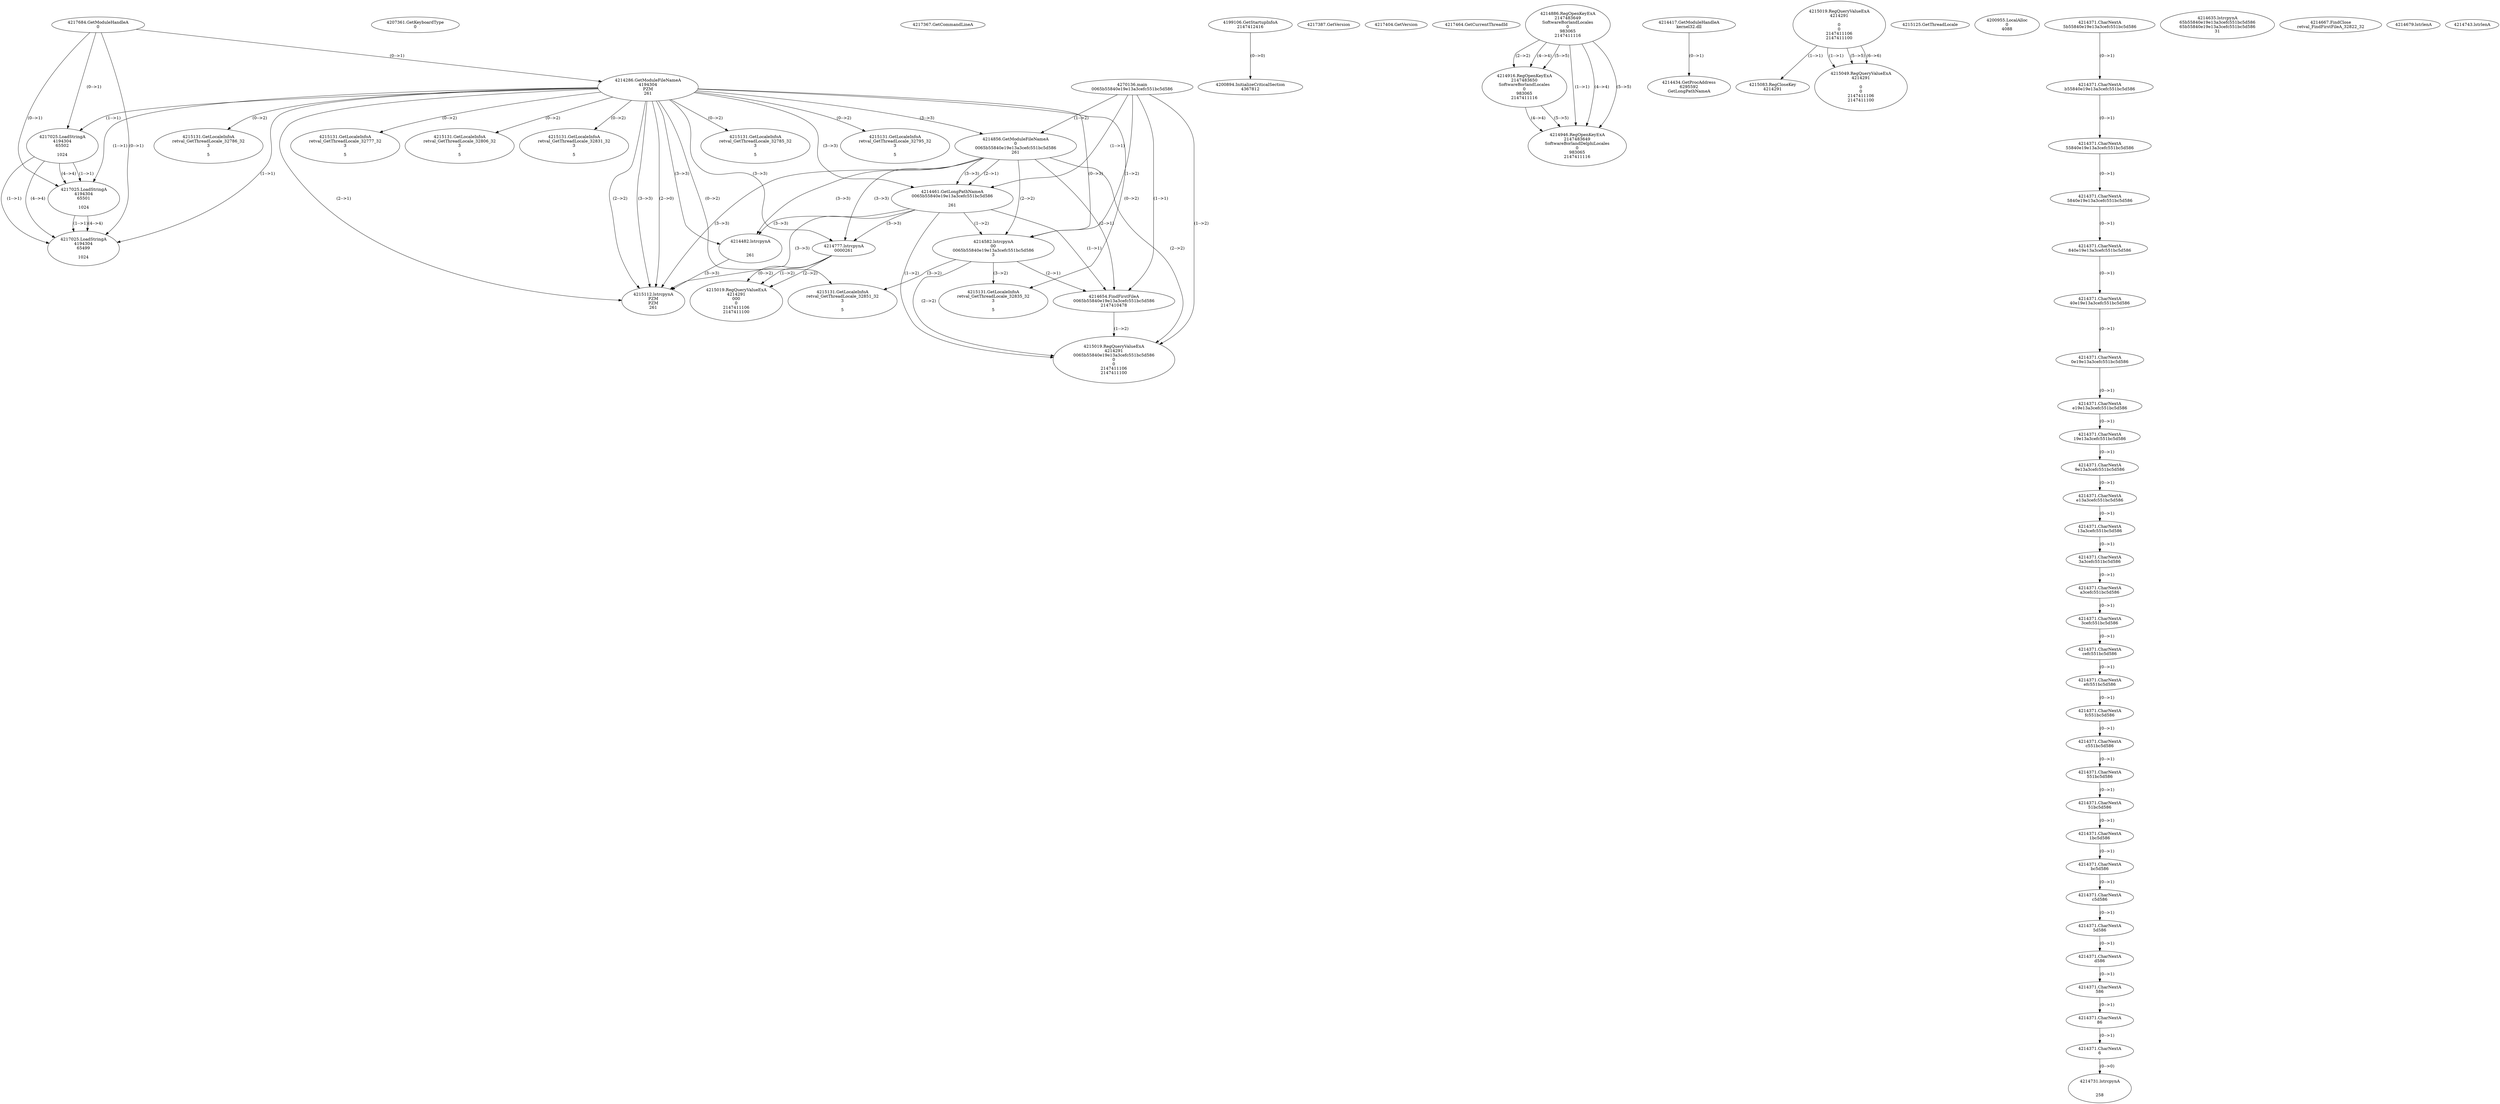 // Global SCDG with merge call
digraph {
	0 [label="4270136.main
0065b55840e19e13a3cefc551bc5d586"]
	1 [label="4217684.GetModuleHandleA
0"]
	2 [label="4207361.GetKeyboardType
0"]
	3 [label="4217367.GetCommandLineA
"]
	4 [label="4199106.GetStartupInfoA
2147412416"]
	5 [label="4217387.GetVersion
"]
	6 [label="4217404.GetVersion
"]
	7 [label="4217464.GetCurrentThreadId
"]
	8 [label="4214286.GetModuleFileNameA
4194304
PZM
261"]
	1 -> 8 [label="(0-->1)"]
	9 [label="4214856.GetModuleFileNameA
0
0065b55840e19e13a3cefc551bc5d586
261"]
	0 -> 9 [label="(1-->2)"]
	8 -> 9 [label="(3-->3)"]
	10 [label="4214886.RegOpenKeyExA
2147483649
Software\Borland\Locales
0
983065
2147411116"]
	11 [label="4214916.RegOpenKeyExA
2147483650
Software\Borland\Locales
0
983065
2147411116"]
	10 -> 11 [label="(2-->2)"]
	10 -> 11 [label="(4-->4)"]
	10 -> 11 [label="(5-->5)"]
	12 [label="4214417.GetModuleHandleA
kernel32.dll"]
	13 [label="4214434.GetProcAddress
6295592
GetLongPathNameA"]
	12 -> 13 [label="(0-->1)"]
	14 [label="4214461.GetLongPathNameA
0065b55840e19e13a3cefc551bc5d586

261"]
	0 -> 14 [label="(1-->1)"]
	9 -> 14 [label="(2-->1)"]
	8 -> 14 [label="(3-->3)"]
	9 -> 14 [label="(3-->3)"]
	15 [label="4214482.lstrcpynA


261"]
	8 -> 15 [label="(3-->3)"]
	9 -> 15 [label="(3-->3)"]
	14 -> 15 [label="(3-->3)"]
	16 [label="4215019.RegQueryValueExA
4214291

0
0
2147411106
2147411100"]
	17 [label="4215083.RegCloseKey
4214291"]
	16 -> 17 [label="(1-->1)"]
	18 [label="4215112.lstrcpynA
PZM
PZM
261"]
	8 -> 18 [label="(2-->1)"]
	8 -> 18 [label="(2-->2)"]
	8 -> 18 [label="(3-->3)"]
	9 -> 18 [label="(3-->3)"]
	14 -> 18 [label="(3-->3)"]
	15 -> 18 [label="(3-->3)"]
	8 -> 18 [label="(2-->0)"]
	19 [label="4215125.GetThreadLocale
"]
	20 [label="4215131.GetLocaleInfoA
retval_GetThreadLocale_32786_32
3

5"]
	8 -> 20 [label="(0-->2)"]
	21 [label="4217025.LoadStringA
4194304
65502

1024"]
	1 -> 21 [label="(0-->1)"]
	8 -> 21 [label="(1-->1)"]
	22 [label="4217025.LoadStringA
4194304
65501

1024"]
	1 -> 22 [label="(0-->1)"]
	8 -> 22 [label="(1-->1)"]
	21 -> 22 [label="(1-->1)"]
	21 -> 22 [label="(4-->4)"]
	23 [label="4217025.LoadStringA
4194304
65499

1024"]
	1 -> 23 [label="(0-->1)"]
	8 -> 23 [label="(1-->1)"]
	21 -> 23 [label="(1-->1)"]
	22 -> 23 [label="(1-->1)"]
	21 -> 23 [label="(4-->4)"]
	22 -> 23 [label="(4-->4)"]
	24 [label="4200894.InitializeCriticalSection
4367812"]
	4 -> 24 [label="(0-->0)"]
	25 [label="4200955.LocalAlloc
0
4088"]
	26 [label="4214946.RegOpenKeyExA
2147483649
Software\Borland\Delphi\Locales
0
983065
2147411116"]
	10 -> 26 [label="(1-->1)"]
	10 -> 26 [label="(4-->4)"]
	11 -> 26 [label="(4-->4)"]
	10 -> 26 [label="(5-->5)"]
	11 -> 26 [label="(5-->5)"]
	27 [label="4215131.GetLocaleInfoA
retval_GetThreadLocale_32777_32
3

5"]
	8 -> 27 [label="(0-->2)"]
	28 [label="4215131.GetLocaleInfoA
retval_GetThreadLocale_32806_32
3

5"]
	8 -> 28 [label="(0-->2)"]
	29 [label="4215049.RegQueryValueExA
4214291

0
0
2147411106
2147411100"]
	16 -> 29 [label="(1-->1)"]
	16 -> 29 [label="(5-->5)"]
	16 -> 29 [label="(6-->6)"]
	30 [label="4215131.GetLocaleInfoA
retval_GetThreadLocale_32831_32
3

5"]
	8 -> 30 [label="(0-->2)"]
	31 [label="4214582.lstrcpynA
00
0065b55840e19e13a3cefc551bc5d586
3"]
	0 -> 31 [label="(1-->2)"]
	9 -> 31 [label="(2-->2)"]
	14 -> 31 [label="(1-->2)"]
	8 -> 31 [label="(0-->3)"]
	32 [label="4214371.CharNextA
5b55840e19e13a3cefc551bc5d586"]
	33 [label="4214371.CharNextA
b55840e19e13a3cefc551bc5d586"]
	32 -> 33 [label="(0-->1)"]
	34 [label="4214371.CharNextA
55840e19e13a3cefc551bc5d586"]
	33 -> 34 [label="(0-->1)"]
	35 [label="4214371.CharNextA
5840e19e13a3cefc551bc5d586"]
	34 -> 35 [label="(0-->1)"]
	36 [label="4214371.CharNextA
840e19e13a3cefc551bc5d586"]
	35 -> 36 [label="(0-->1)"]
	37 [label="4214371.CharNextA
40e19e13a3cefc551bc5d586"]
	36 -> 37 [label="(0-->1)"]
	38 [label="4214371.CharNextA
0e19e13a3cefc551bc5d586"]
	37 -> 38 [label="(0-->1)"]
	39 [label="4214371.CharNextA
e19e13a3cefc551bc5d586"]
	38 -> 39 [label="(0-->1)"]
	40 [label="4214371.CharNextA
19e13a3cefc551bc5d586"]
	39 -> 40 [label="(0-->1)"]
	41 [label="4214371.CharNextA
9e13a3cefc551bc5d586"]
	40 -> 41 [label="(0-->1)"]
	42 [label="4214371.CharNextA
e13a3cefc551bc5d586"]
	41 -> 42 [label="(0-->1)"]
	43 [label="4214371.CharNextA
13a3cefc551bc5d586"]
	42 -> 43 [label="(0-->1)"]
	44 [label="4214371.CharNextA
3a3cefc551bc5d586"]
	43 -> 44 [label="(0-->1)"]
	45 [label="4214371.CharNextA
a3cefc551bc5d586"]
	44 -> 45 [label="(0-->1)"]
	46 [label="4214371.CharNextA
3cefc551bc5d586"]
	45 -> 46 [label="(0-->1)"]
	47 [label="4214371.CharNextA
cefc551bc5d586"]
	46 -> 47 [label="(0-->1)"]
	48 [label="4214371.CharNextA
efc551bc5d586"]
	47 -> 48 [label="(0-->1)"]
	49 [label="4214371.CharNextA
fc551bc5d586"]
	48 -> 49 [label="(0-->1)"]
	50 [label="4214371.CharNextA
c551bc5d586"]
	49 -> 50 [label="(0-->1)"]
	51 [label="4214371.CharNextA
551bc5d586"]
	50 -> 51 [label="(0-->1)"]
	52 [label="4214371.CharNextA
51bc5d586"]
	51 -> 52 [label="(0-->1)"]
	53 [label="4214371.CharNextA
1bc5d586"]
	52 -> 53 [label="(0-->1)"]
	54 [label="4214371.CharNextA
bc5d586"]
	53 -> 54 [label="(0-->1)"]
	55 [label="4214371.CharNextA
c5d586"]
	54 -> 55 [label="(0-->1)"]
	56 [label="4214371.CharNextA
5d586"]
	55 -> 56 [label="(0-->1)"]
	57 [label="4214371.CharNextA
d586"]
	56 -> 57 [label="(0-->1)"]
	58 [label="4214371.CharNextA
586"]
	57 -> 58 [label="(0-->1)"]
	59 [label="4214371.CharNextA
86"]
	58 -> 59 [label="(0-->1)"]
	60 [label="4214371.CharNextA
6"]
	59 -> 60 [label="(0-->1)"]
	61 [label="4214635.lstrcpynA
65b55840e19e13a3cefc551bc5d586
65b55840e19e13a3cefc551bc5d586
31"]
	62 [label="4214654.FindFirstFileA
0065b55840e19e13a3cefc551bc5d586
2147410478"]
	0 -> 62 [label="(1-->1)"]
	9 -> 62 [label="(2-->1)"]
	14 -> 62 [label="(1-->1)"]
	31 -> 62 [label="(2-->1)"]
	63 [label="4214667.FindClose
retval_FindFirstFileA_32822_32"]
	64 [label="4214679.lstrlenA
"]
	65 [label="4214731.lstrcpynA


258"]
	60 -> 65 [label="(0-->0)"]
	66 [label="4214743.lstrlenA
"]
	67 [label="4214777.lstrcpynA
00\
00\
261"]
	8 -> 67 [label="(3-->3)"]
	9 -> 67 [label="(3-->3)"]
	14 -> 67 [label="(3-->3)"]
	68 [label="4215019.RegQueryValueExA
4214291
00\
0
0
2147411106
2147411100"]
	67 -> 68 [label="(1-->2)"]
	67 -> 68 [label="(2-->2)"]
	67 -> 68 [label="(0-->2)"]
	69 [label="4215131.GetLocaleInfoA
retval_GetThreadLocale_32851_32
3

5"]
	8 -> 69 [label="(0-->2)"]
	31 -> 69 [label="(3-->2)"]
	70 [label="4215019.RegQueryValueExA
4214291
0065b55840e19e13a3cefc551bc5d586
0
0
2147411106
2147411100"]
	0 -> 70 [label="(1-->2)"]
	9 -> 70 [label="(2-->2)"]
	14 -> 70 [label="(1-->2)"]
	31 -> 70 [label="(2-->2)"]
	62 -> 70 [label="(1-->2)"]
	71 [label="4215131.GetLocaleInfoA
retval_GetThreadLocale_32835_32
3

5"]
	8 -> 71 [label="(0-->2)"]
	31 -> 71 [label="(3-->2)"]
	72 [label="4215131.GetLocaleInfoA
retval_GetThreadLocale_32785_32
3

5"]
	8 -> 72 [label="(0-->2)"]
	73 [label="4215131.GetLocaleInfoA
retval_GetThreadLocale_32795_32
3

5"]
	8 -> 73 [label="(0-->2)"]
}
